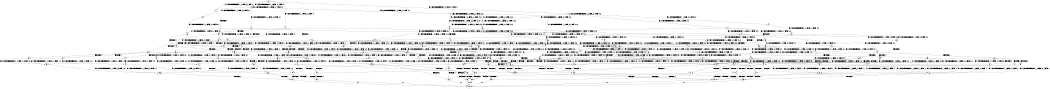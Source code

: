 digraph BCG {
size = "7, 10.5";
center = TRUE;
node [shape = circle];
0 [peripheries = 2];
0 -> 1 [label = "EX !0 !ATOMIC_EXCH_BRANCH (1, +1, TRUE, +0, 2, TRUE) !:0:"];
0 -> 2 [label = "EX !1 !ATOMIC_EXCH_BRANCH (1, +0, FALSE, +0, 1, TRUE) !:0:"];
0 -> 3 [label = "EX !2 !ATOMIC_EXCH_BRANCH (1, +0, TRUE, +0, 1, TRUE) !:0:"];
0 -> 4 [label = "EX !0 !ATOMIC_EXCH_BRANCH (1, +1, TRUE, +0, 2, TRUE) !:0:"];
1 -> 5 [label = "TERMINATE !0"];
2 -> 6 [label = "EX !0 !ATOMIC_EXCH_BRANCH (1, +1, TRUE, +0, 2, TRUE) !:0:1:"];
2 -> 7 [label = "EX !2 !ATOMIC_EXCH_BRANCH (1, +0, TRUE, +0, 1, TRUE) !:0:1:"];
2 -> 8 [label = "EX !0 !ATOMIC_EXCH_BRANCH (1, +1, TRUE, +0, 2, TRUE) !:0:1:"];
2 -> 2 [label = "EX !1 !ATOMIC_EXCH_BRANCH (1, +0, FALSE, +0, 1, TRUE) !:0:1:"];
3 -> 9 [label = "EX !0 !ATOMIC_EXCH_BRANCH (1, +1, TRUE, +0, 2, TRUE) !:0:2:"];
3 -> 10 [label = "EX !1 !ATOMIC_EXCH_BRANCH (1, +0, FALSE, +0, 1, TRUE) !:0:2:"];
3 -> 11 [label = "EX !0 !ATOMIC_EXCH_BRANCH (1, +1, TRUE, +0, 2, TRUE) !:0:2:"];
3 -> 3 [label = "EX !2 !ATOMIC_EXCH_BRANCH (1, +0, TRUE, +0, 1, TRUE) !:0:2:"];
4 -> 5 [label = "TERMINATE !0"];
4 -> 12 [label = "TERMINATE !0"];
4 -> 13 [label = "EX !1 !ATOMIC_EXCH_BRANCH (1, +0, FALSE, +0, 1, FALSE) !:0:"];
4 -> 14 [label = "EX !2 !ATOMIC_EXCH_BRANCH (1, +0, TRUE, +0, 1, FALSE) !:0:"];
5 -> 15 [label = "EX !1 !ATOMIC_EXCH_BRANCH (1, +0, FALSE, +0, 1, FALSE) !:1:"];
6 -> 16 [label = "EX !1 !ATOMIC_EXCH_BRANCH (1, +0, FALSE, +0, 1, FALSE) !:0:1:"];
7 -> 17 [label = "EX !0 !ATOMIC_EXCH_BRANCH (1, +1, TRUE, +0, 2, TRUE) !:0:1:2:"];
7 -> 18 [label = "EX !0 !ATOMIC_EXCH_BRANCH (1, +1, TRUE, +0, 2, TRUE) !:0:1:2:"];
7 -> 7 [label = "EX !2 !ATOMIC_EXCH_BRANCH (1, +0, TRUE, +0, 1, TRUE) !:0:1:2:"];
7 -> 10 [label = "EX !1 !ATOMIC_EXCH_BRANCH (1, +0, FALSE, +0, 1, TRUE) !:0:1:2:"];
8 -> 16 [label = "EX !1 !ATOMIC_EXCH_BRANCH (1, +0, FALSE, +0, 1, FALSE) !:0:1:"];
8 -> 19 [label = "TERMINATE !0"];
8 -> 20 [label = "EX !2 !ATOMIC_EXCH_BRANCH (1, +0, TRUE, +0, 1, FALSE) !:0:1:"];
8 -> 13 [label = "EX !1 !ATOMIC_EXCH_BRANCH (1, +0, FALSE, +0, 1, FALSE) !:0:1:"];
9 -> 21 [label = "EX !2 !ATOMIC_EXCH_BRANCH (1, +0, TRUE, +0, 1, FALSE) !:0:2:"];
10 -> 22 [label = "EX !2 !ATOMIC_EXCH_BRANCH (1, +0, TRUE, +0, 1, TRUE) !:0:1:2:"];
10 -> 18 [label = "EX !0 !ATOMIC_EXCH_BRANCH (1, +1, TRUE, +0, 2, TRUE) !:0:1:2:"];
10 -> 7 [label = "EX !2 !ATOMIC_EXCH_BRANCH (1, +0, TRUE, +0, 1, TRUE) !:0:1:2:"];
10 -> 10 [label = "EX !1 !ATOMIC_EXCH_BRANCH (1, +0, FALSE, +0, 1, TRUE) !:0:1:2:"];
11 -> 21 [label = "EX !2 !ATOMIC_EXCH_BRANCH (1, +0, TRUE, +0, 1, FALSE) !:0:2:"];
11 -> 23 [label = "TERMINATE !0"];
11 -> 24 [label = "EX !1 !ATOMIC_EXCH_BRANCH (1, +0, FALSE, +0, 1, FALSE) !:0:2:"];
11 -> 14 [label = "EX !2 !ATOMIC_EXCH_BRANCH (1, +0, TRUE, +0, 1, FALSE) !:0:2:"];
12 -> 15 [label = "EX !1 !ATOMIC_EXCH_BRANCH (1, +0, FALSE, +0, 1, FALSE) !:1:"];
12 -> 25 [label = "EX !2 !ATOMIC_EXCH_BRANCH (1, +0, TRUE, +0, 1, FALSE) !:1:"];
12 -> 26 [label = "EX !1 !ATOMIC_EXCH_BRANCH (1, +0, FALSE, +0, 1, FALSE) !:1:"];
13 -> 27 [label = "TERMINATE !0"];
13 -> 28 [label = "TERMINATE !1"];
13 -> 29 [label = "TERMINATE !0"];
13 -> 30 [label = "EX !2 !ATOMIC_EXCH_BRANCH (1, +0, TRUE, +0, 1, FALSE) !:0:1:"];
14 -> 31 [label = "EX !2 !ATOMIC_EXCH_BRANCH (1, +1, TRUE, +0, 3, TRUE) !:0:2:"];
14 -> 32 [label = "TERMINATE !0"];
14 -> 33 [label = "EX !1 !ATOMIC_EXCH_BRANCH (1, +0, FALSE, +0, 1, TRUE) !:0:2:"];
14 -> 34 [label = "EX !2 !ATOMIC_EXCH_BRANCH (1, +1, TRUE, +0, 3, TRUE) !:0:2:"];
15 -> 35 [label = "TERMINATE !1"];
16 -> 27 [label = "TERMINATE !0"];
17 -> 36 [label = "EX !1 !ATOMIC_EXCH_BRANCH (1, +0, FALSE, +0, 1, FALSE) !:0:1:2:"];
18 -> 36 [label = "EX !1 !ATOMIC_EXCH_BRANCH (1, +0, FALSE, +0, 1, FALSE) !:0:1:2:"];
18 -> 37 [label = "TERMINATE !0"];
18 -> 20 [label = "EX !2 !ATOMIC_EXCH_BRANCH (1, +0, TRUE, +0, 1, FALSE) !:0:1:2:"];
18 -> 24 [label = "EX !1 !ATOMIC_EXCH_BRANCH (1, +0, FALSE, +0, 1, FALSE) !:0:1:2:"];
19 -> 15 [label = "EX !1 !ATOMIC_EXCH_BRANCH (1, +0, FALSE, +0, 1, FALSE) !:1:"];
19 -> 38 [label = "EX !2 !ATOMIC_EXCH_BRANCH (1, +0, TRUE, +0, 1, FALSE) !:1:"];
19 -> 26 [label = "EX !1 !ATOMIC_EXCH_BRANCH (1, +0, FALSE, +0, 1, FALSE) !:1:"];
20 -> 39 [label = "EX !1 !ATOMIC_EXCH_BRANCH (1, +0, FALSE, +0, 1, TRUE) !:0:1:2:"];
20 -> 40 [label = "TERMINATE !0"];
20 -> 41 [label = "EX !2 !ATOMIC_EXCH_BRANCH (1, +1, TRUE, +0, 3, TRUE) !:0:1:2:"];
20 -> 33 [label = "EX !1 !ATOMIC_EXCH_BRANCH (1, +0, FALSE, +0, 1, TRUE) !:0:1:2:"];
21 -> 31 [label = "EX !2 !ATOMIC_EXCH_BRANCH (1, +1, TRUE, +0, 3, TRUE) !:0:2:"];
22 -> 17 [label = "EX !0 !ATOMIC_EXCH_BRANCH (1, +1, TRUE, +0, 2, TRUE) !:0:1:2:"];
23 -> 42 [label = "EX !2 !ATOMIC_EXCH_BRANCH (1, +0, TRUE, +0, 1, FALSE) !:1:2:"];
23 -> 43 [label = "EX !1 !ATOMIC_EXCH_BRANCH (1, +0, FALSE, +0, 1, FALSE) !:1:2:"];
23 -> 25 [label = "EX !2 !ATOMIC_EXCH_BRANCH (1, +0, TRUE, +0, 1, FALSE) !:1:2:"];
24 -> 44 [label = "EX !2 !ATOMIC_EXCH_BRANCH (1, +0, TRUE, +0, 1, FALSE) !:0:1:2:"];
24 -> 45 [label = "TERMINATE !1"];
24 -> 46 [label = "TERMINATE !0"];
24 -> 30 [label = "EX !2 !ATOMIC_EXCH_BRANCH (1, +0, TRUE, +0, 1, FALSE) !:0:1:2:"];
25 -> 47 [label = "EX !2 !ATOMIC_EXCH_BRANCH (1, +1, TRUE, +0, 3, TRUE) !:1:2:"];
25 -> 48 [label = "EX !1 !ATOMIC_EXCH_BRANCH (1, +0, FALSE, +0, 1, TRUE) !:1:2:"];
25 -> 49 [label = "EX !2 !ATOMIC_EXCH_BRANCH (1, +1, TRUE, +0, 3, TRUE) !:1:2:"];
26 -> 35 [label = "TERMINATE !1"];
26 -> 50 [label = "TERMINATE !1"];
26 -> 51 [label = "EX !2 !ATOMIC_EXCH_BRANCH (1, +0, TRUE, +0, 1, FALSE) !:1:"];
27 -> 35 [label = "TERMINATE !1"];
28 -> 52 [label = "TERMINATE !0"];
28 -> 53 [label = "TERMINATE !0"];
28 -> 54 [label = "EX !2 !ATOMIC_EXCH_BRANCH (1, +0, TRUE, +0, 1, FALSE) !:0:"];
29 -> 35 [label = "TERMINATE !1"];
29 -> 50 [label = "TERMINATE !1"];
29 -> 51 [label = "EX !2 !ATOMIC_EXCH_BRANCH (1, +0, TRUE, +0, 1, FALSE) !:1:"];
30 -> 55 [label = "EX !2 !ATOMIC_EXCH_BRANCH (1, +1, TRUE, +0, 3, TRUE) !:0:1:2:"];
30 -> 56 [label = "TERMINATE !1"];
30 -> 57 [label = "TERMINATE !0"];
30 -> 58 [label = "EX !2 !ATOMIC_EXCH_BRANCH (1, +1, TRUE, +0, 3, TRUE) !:0:1:2:"];
31 -> 59 [label = "TERMINATE !0"];
32 -> 47 [label = "EX !2 !ATOMIC_EXCH_BRANCH (1, +1, TRUE, +0, 3, TRUE) !:1:2:"];
32 -> 48 [label = "EX !1 !ATOMIC_EXCH_BRANCH (1, +0, FALSE, +0, 1, TRUE) !:1:2:"];
32 -> 49 [label = "EX !2 !ATOMIC_EXCH_BRANCH (1, +1, TRUE, +0, 3, TRUE) !:1:2:"];
33 -> 60 [label = "EX !2 !ATOMIC_EXCH_BRANCH (1, +1, TRUE, +0, 3, TRUE) !:0:1:2:"];
33 -> 40 [label = "TERMINATE !0"];
33 -> 41 [label = "EX !2 !ATOMIC_EXCH_BRANCH (1, +1, TRUE, +0, 3, TRUE) !:0:1:2:"];
33 -> 33 [label = "EX !1 !ATOMIC_EXCH_BRANCH (1, +0, FALSE, +0, 1, TRUE) !:0:1:2:"];
34 -> 59 [label = "TERMINATE !0"];
34 -> 61 [label = "TERMINATE !2"];
34 -> 62 [label = "TERMINATE !0"];
34 -> 63 [label = "EX !1 !ATOMIC_EXCH_BRANCH (1, +0, FALSE, +0, 1, FALSE) !:0:2:"];
35 -> 64 [label = "EX !2 !ATOMIC_EXCH_BRANCH (1, +0, TRUE, +0, 1, FALSE) !:2:"];
36 -> 44 [label = "EX !2 !ATOMIC_EXCH_BRANCH (1, +0, TRUE, +0, 1, FALSE) !:0:1:2:"];
37 -> 65 [label = "EX !1 !ATOMIC_EXCH_BRANCH (1, +0, FALSE, +0, 1, FALSE) !:1:2:"];
37 -> 38 [label = "EX !2 !ATOMIC_EXCH_BRANCH (1, +0, TRUE, +0, 1, FALSE) !:1:2:"];
37 -> 43 [label = "EX !1 !ATOMIC_EXCH_BRANCH (1, +0, FALSE, +0, 1, FALSE) !:1:2:"];
38 -> 66 [label = "EX !1 !ATOMIC_EXCH_BRANCH (1, +0, FALSE, +0, 1, TRUE) !:1:2:"];
38 -> 67 [label = "EX !2 !ATOMIC_EXCH_BRANCH (1, +1, TRUE, +0, 3, TRUE) !:1:2:"];
38 -> 48 [label = "EX !1 !ATOMIC_EXCH_BRANCH (1, +0, FALSE, +0, 1, TRUE) !:1:2:"];
39 -> 60 [label = "EX !2 !ATOMIC_EXCH_BRANCH (1, +1, TRUE, +0, 3, TRUE) !:0:1:2:"];
40 -> 66 [label = "EX !1 !ATOMIC_EXCH_BRANCH (1, +0, FALSE, +0, 1, TRUE) !:1:2:"];
40 -> 67 [label = "EX !2 !ATOMIC_EXCH_BRANCH (1, +1, TRUE, +0, 3, TRUE) !:1:2:"];
40 -> 48 [label = "EX !1 !ATOMIC_EXCH_BRANCH (1, +0, FALSE, +0, 1, TRUE) !:1:2:"];
41 -> 68 [label = "EX !1 !ATOMIC_EXCH_BRANCH (1, +0, FALSE, +0, 1, FALSE) !:0:1:2:"];
41 -> 69 [label = "TERMINATE !2"];
41 -> 70 [label = "TERMINATE !0"];
41 -> 63 [label = "EX !1 !ATOMIC_EXCH_BRANCH (1, +0, FALSE, +0, 1, FALSE) !:0:1:2:"];
42 -> 47 [label = "EX !2 !ATOMIC_EXCH_BRANCH (1, +1, TRUE, +0, 3, TRUE) !:1:2:"];
43 -> 71 [label = "EX !2 !ATOMIC_EXCH_BRANCH (1, +0, TRUE, +0, 1, FALSE) !:1:2:"];
43 -> 72 [label = "TERMINATE !1"];
43 -> 51 [label = "EX !2 !ATOMIC_EXCH_BRANCH (1, +0, TRUE, +0, 1, FALSE) !:1:2:"];
44 -> 55 [label = "EX !2 !ATOMIC_EXCH_BRANCH (1, +1, TRUE, +0, 3, TRUE) !:0:1:2:"];
45 -> 73 [label = "EX !2 !ATOMIC_EXCH_BRANCH (1, +0, TRUE, +0, 1, FALSE) !:0:2:"];
45 -> 74 [label = "TERMINATE !0"];
45 -> 54 [label = "EX !2 !ATOMIC_EXCH_BRANCH (1, +0, TRUE, +0, 1, FALSE) !:0:2:"];
46 -> 71 [label = "EX !2 !ATOMIC_EXCH_BRANCH (1, +0, TRUE, +0, 1, FALSE) !:1:2:"];
46 -> 72 [label = "TERMINATE !1"];
46 -> 51 [label = "EX !2 !ATOMIC_EXCH_BRANCH (1, +0, TRUE, +0, 1, FALSE) !:1:2:"];
47 -> 75 [label = "EX !1 !ATOMIC_EXCH_BRANCH (1, +0, FALSE, +0, 1, FALSE) !:1:2:"];
48 -> 76 [label = "EX !2 !ATOMIC_EXCH_BRANCH (1, +1, TRUE, +0, 3, TRUE) !:1:2:"];
48 -> 67 [label = "EX !2 !ATOMIC_EXCH_BRANCH (1, +1, TRUE, +0, 3, TRUE) !:1:2:"];
48 -> 48 [label = "EX !1 !ATOMIC_EXCH_BRANCH (1, +0, FALSE, +0, 1, TRUE) !:1:2:"];
49 -> 75 [label = "EX !1 !ATOMIC_EXCH_BRANCH (1, +0, FALSE, +0, 1, FALSE) !:1:2:"];
49 -> 77 [label = "TERMINATE !2"];
49 -> 78 [label = "EX !1 !ATOMIC_EXCH_BRANCH (1, +0, FALSE, +0, 1, FALSE) !:1:2:"];
50 -> 64 [label = "EX !2 !ATOMIC_EXCH_BRANCH (1, +0, TRUE, +0, 1, FALSE) !:2:"];
50 -> 79 [label = "EX !2 !ATOMIC_EXCH_BRANCH (1, +0, TRUE, +0, 1, FALSE) !:2:"];
51 -> 80 [label = "EX !2 !ATOMIC_EXCH_BRANCH (1, +1, TRUE, +0, 3, TRUE) !:1:2:"];
51 -> 81 [label = "TERMINATE !1"];
51 -> 82 [label = "EX !2 !ATOMIC_EXCH_BRANCH (1, +1, TRUE, +0, 3, TRUE) !:1:2:"];
52 -> 83 [label = "EX !2 !ATOMIC_EXCH_BRANCH (1, +0, TRUE, +0, 1, FALSE) !:1:2:"];
53 -> 83 [label = "EX !2 !ATOMIC_EXCH_BRANCH (1, +0, TRUE, +0, 1, FALSE) !:1:2:"];
53 -> 84 [label = "EX !2 !ATOMIC_EXCH_BRANCH (1, +0, TRUE, +0, 1, FALSE) !:1:2:"];
54 -> 85 [label = "EX !2 !ATOMIC_EXCH_BRANCH (1, +1, TRUE, +0, 3, TRUE) !:0:2:"];
54 -> 86 [label = "TERMINATE !0"];
54 -> 87 [label = "EX !2 !ATOMIC_EXCH_BRANCH (1, +1, TRUE, +0, 3, TRUE) !:0:2:"];
55 -> 88 [label = "TERMINATE !0"];
56 -> 85 [label = "EX !2 !ATOMIC_EXCH_BRANCH (1, +1, TRUE, +0, 3, TRUE) !:0:2:"];
56 -> 86 [label = "TERMINATE !0"];
56 -> 87 [label = "EX !2 !ATOMIC_EXCH_BRANCH (1, +1, TRUE, +0, 3, TRUE) !:0:2:"];
57 -> 80 [label = "EX !2 !ATOMIC_EXCH_BRANCH (1, +1, TRUE, +0, 3, TRUE) !:1:2:"];
57 -> 81 [label = "TERMINATE !1"];
57 -> 82 [label = "EX !2 !ATOMIC_EXCH_BRANCH (1, +1, TRUE, +0, 3, TRUE) !:1:2:"];
58 -> 88 [label = "TERMINATE !0"];
58 -> 89 [label = "TERMINATE !1"];
58 -> 90 [label = "TERMINATE !2"];
58 -> 91 [label = "TERMINATE !0"];
59 -> 75 [label = "EX !1 !ATOMIC_EXCH_BRANCH (1, +0, FALSE, +0, 1, FALSE) !:1:2:"];
60 -> 68 [label = "EX !1 !ATOMIC_EXCH_BRANCH (1, +0, FALSE, +0, 1, FALSE) !:0:1:2:"];
61 -> 92 [label = "TERMINATE !0"];
61 -> 93 [label = "TERMINATE !0"];
61 -> 94 [label = "EX !1 !ATOMIC_EXCH_BRANCH (1, +0, FALSE, +0, 1, FALSE) !:0:"];
62 -> 75 [label = "EX !1 !ATOMIC_EXCH_BRANCH (1, +0, FALSE, +0, 1, FALSE) !:1:2:"];
62 -> 77 [label = "TERMINATE !2"];
62 -> 78 [label = "EX !1 !ATOMIC_EXCH_BRANCH (1, +0, FALSE, +0, 1, FALSE) !:1:2:"];
63 -> 88 [label = "TERMINATE !0"];
63 -> 89 [label = "TERMINATE !1"];
63 -> 90 [label = "TERMINATE !2"];
63 -> 91 [label = "TERMINATE !0"];
64 -> 95 [label = "EX !2 !ATOMIC_EXCH_BRANCH (1, +1, TRUE, +0, 3, TRUE) !:2:"];
65 -> 71 [label = "EX !2 !ATOMIC_EXCH_BRANCH (1, +0, TRUE, +0, 1, FALSE) !:1:2:"];
66 -> 76 [label = "EX !2 !ATOMIC_EXCH_BRANCH (1, +1, TRUE, +0, 3, TRUE) !:1:2:"];
67 -> 75 [label = "EX !1 !ATOMIC_EXCH_BRANCH (1, +0, FALSE, +0, 1, FALSE) !:1:2:"];
67 -> 96 [label = "TERMINATE !2"];
67 -> 78 [label = "EX !1 !ATOMIC_EXCH_BRANCH (1, +0, FALSE, +0, 1, FALSE) !:1:2:"];
68 -> 88 [label = "TERMINATE !0"];
69 -> 97 [label = "EX !1 !ATOMIC_EXCH_BRANCH (1, +0, FALSE, +0, 1, FALSE) !:0:1:"];
69 -> 98 [label = "TERMINATE !0"];
69 -> 94 [label = "EX !1 !ATOMIC_EXCH_BRANCH (1, +0, FALSE, +0, 1, FALSE) !:0:1:"];
70 -> 75 [label = "EX !1 !ATOMIC_EXCH_BRANCH (1, +0, FALSE, +0, 1, FALSE) !:1:2:"];
70 -> 96 [label = "TERMINATE !2"];
70 -> 78 [label = "EX !1 !ATOMIC_EXCH_BRANCH (1, +0, FALSE, +0, 1, FALSE) !:1:2:"];
71 -> 80 [label = "EX !2 !ATOMIC_EXCH_BRANCH (1, +1, TRUE, +0, 3, TRUE) !:1:2:"];
72 -> 64 [label = "EX !2 !ATOMIC_EXCH_BRANCH (1, +0, TRUE, +0, 1, FALSE) !:2:"];
72 -> 79 [label = "EX !2 !ATOMIC_EXCH_BRANCH (1, +0, TRUE, +0, 1, FALSE) !:2:"];
73 -> 85 [label = "EX !2 !ATOMIC_EXCH_BRANCH (1, +1, TRUE, +0, 3, TRUE) !:0:2:"];
74 -> 83 [label = "EX !2 !ATOMIC_EXCH_BRANCH (1, +0, TRUE, +0, 1, FALSE) !:1:2:"];
74 -> 84 [label = "EX !2 !ATOMIC_EXCH_BRANCH (1, +0, TRUE, +0, 1, FALSE) !:1:2:"];
75 -> 99 [label = "TERMINATE !2"];
76 -> 75 [label = "EX !1 !ATOMIC_EXCH_BRANCH (1, +0, FALSE, +0, 1, FALSE) !:1:2:"];
77 -> 100 [label = "EX !1 !ATOMIC_EXCH_BRANCH (1, +0, FALSE, +0, 1, FALSE) !:1:"];
77 -> 101 [label = "EX !1 !ATOMIC_EXCH_BRANCH (1, +0, FALSE, +0, 1, FALSE) !:1:"];
78 -> 99 [label = "TERMINATE !2"];
78 -> 102 [label = "TERMINATE !1"];
78 -> 103 [label = "TERMINATE !2"];
79 -> 95 [label = "EX !2 !ATOMIC_EXCH_BRANCH (1, +1, TRUE, +0, 3, TRUE) !:2:"];
79 -> 104 [label = "EX !2 !ATOMIC_EXCH_BRANCH (1, +1, TRUE, +0, 3, TRUE) !:2:"];
80 -> 99 [label = "TERMINATE !2"];
81 -> 95 [label = "EX !2 !ATOMIC_EXCH_BRANCH (1, +1, TRUE, +0, 3, TRUE) !:2:"];
81 -> 104 [label = "EX !2 !ATOMIC_EXCH_BRANCH (1, +1, TRUE, +0, 3, TRUE) !:2:"];
82 -> 99 [label = "TERMINATE !2"];
82 -> 102 [label = "TERMINATE !1"];
82 -> 103 [label = "TERMINATE !2"];
83 -> 105 [label = "EX !2 !ATOMIC_EXCH_BRANCH (1, +1, TRUE, +0, 3, TRUE) !:1:2:"];
84 -> 105 [label = "EX !2 !ATOMIC_EXCH_BRANCH (1, +1, TRUE, +0, 3, TRUE) !:1:2:"];
84 -> 106 [label = "EX !2 !ATOMIC_EXCH_BRANCH (1, +1, TRUE, +0, 3, TRUE) !:1:2:"];
85 -> 107 [label = "TERMINATE !0"];
86 -> 105 [label = "EX !2 !ATOMIC_EXCH_BRANCH (1, +1, TRUE, +0, 3, TRUE) !:1:2:"];
86 -> 106 [label = "EX !2 !ATOMIC_EXCH_BRANCH (1, +1, TRUE, +0, 3, TRUE) !:1:2:"];
87 -> 107 [label = "TERMINATE !0"];
87 -> 108 [label = "TERMINATE !2"];
87 -> 109 [label = "TERMINATE !0"];
88 -> 99 [label = "TERMINATE !2"];
89 -> 107 [label = "TERMINATE !0"];
89 -> 108 [label = "TERMINATE !2"];
89 -> 109 [label = "TERMINATE !0"];
90 -> 110 [label = "TERMINATE !0"];
90 -> 111 [label = "TERMINATE !1"];
90 -> 112 [label = "TERMINATE !0"];
91 -> 99 [label = "TERMINATE !2"];
91 -> 102 [label = "TERMINATE !1"];
91 -> 103 [label = "TERMINATE !2"];
92 -> 100 [label = "EX !1 !ATOMIC_EXCH_BRANCH (1, +0, FALSE, +0, 1, FALSE) !:1:"];
93 -> 100 [label = "EX !1 !ATOMIC_EXCH_BRANCH (1, +0, FALSE, +0, 1, FALSE) !:1:"];
93 -> 101 [label = "EX !1 !ATOMIC_EXCH_BRANCH (1, +0, FALSE, +0, 1, FALSE) !:1:"];
94 -> 110 [label = "TERMINATE !0"];
94 -> 111 [label = "TERMINATE !1"];
94 -> 112 [label = "TERMINATE !0"];
95 -> 113 [label = "TERMINATE !2"];
96 -> 100 [label = "EX !1 !ATOMIC_EXCH_BRANCH (1, +0, FALSE, +0, 1, FALSE) !:1:"];
96 -> 101 [label = "EX !1 !ATOMIC_EXCH_BRANCH (1, +0, FALSE, +0, 1, FALSE) !:1:"];
97 -> 110 [label = "TERMINATE !0"];
98 -> 100 [label = "EX !1 !ATOMIC_EXCH_BRANCH (1, +0, FALSE, +0, 1, FALSE) !:1:"];
98 -> 101 [label = "EX !1 !ATOMIC_EXCH_BRANCH (1, +0, FALSE, +0, 1, FALSE) !:1:"];
99 -> 114 [label = "TERMINATE !1"];
100 -> 114 [label = "TERMINATE !1"];
101 -> 114 [label = "TERMINATE !1"];
101 -> 115 [label = "TERMINATE !1"];
102 -> 113 [label = "TERMINATE !2"];
102 -> 116 [label = "TERMINATE !2"];
103 -> 114 [label = "TERMINATE !1"];
103 -> 115 [label = "TERMINATE !1"];
104 -> 113 [label = "TERMINATE !2"];
104 -> 116 [label = "TERMINATE !2"];
105 -> 117 [label = "TERMINATE !2"];
106 -> 117 [label = "TERMINATE !2"];
106 -> 118 [label = "TERMINATE !2"];
107 -> 117 [label = "TERMINATE !2"];
108 -> 119 [label = "TERMINATE !0"];
108 -> 120 [label = "TERMINATE !0"];
109 -> 117 [label = "TERMINATE !2"];
109 -> 118 [label = "TERMINATE !2"];
110 -> 114 [label = "TERMINATE !1"];
111 -> 119 [label = "TERMINATE !0"];
111 -> 120 [label = "TERMINATE !0"];
112 -> 114 [label = "TERMINATE !1"];
112 -> 115 [label = "TERMINATE !1"];
113 -> 121 [label = "exit"];
114 -> 121 [label = "exit"];
115 -> 121 [label = "exit"];
116 -> 121 [label = "exit"];
117 -> 121 [label = "exit"];
118 -> 121 [label = "exit"];
119 -> 121 [label = "exit"];
120 -> 121 [label = "exit"];
}
